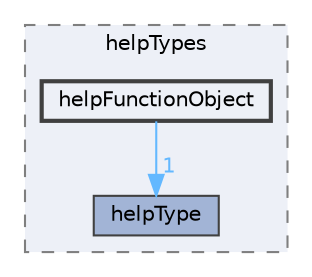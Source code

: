 digraph "applications/utilities/miscellaneous/foamHelp/helpTypes/helpFunctionObject"
{
 // LATEX_PDF_SIZE
  bgcolor="transparent";
  edge [fontname=Helvetica,fontsize=10,labelfontname=Helvetica,labelfontsize=10];
  node [fontname=Helvetica,fontsize=10,shape=box,height=0.2,width=0.4];
  compound=true
  subgraph clusterdir_b5fb8d533a2553de813871c14cde32df {
    graph [ bgcolor="#edf0f7", pencolor="grey50", label="helpTypes", fontname=Helvetica,fontsize=10 style="filled,dashed", URL="dir_b5fb8d533a2553de813871c14cde32df.html",tooltip=""]
  dir_0d4e5ca2c009be1b391d6f05c3f42dd3 [label="helpType", fillcolor="#a2b4d6", color="grey25", style="filled", URL="dir_0d4e5ca2c009be1b391d6f05c3f42dd3.html",tooltip=""];
  dir_49085ed06e0b418243026e8df827d34f [label="helpFunctionObject", fillcolor="#edf0f7", color="grey25", style="filled,bold", URL="dir_49085ed06e0b418243026e8df827d34f.html",tooltip=""];
  }
  dir_49085ed06e0b418243026e8df827d34f->dir_0d4e5ca2c009be1b391d6f05c3f42dd3 [headlabel="1", labeldistance=1.5 headhref="dir_001727_001729.html" href="dir_001727_001729.html" color="steelblue1" fontcolor="steelblue1"];
}
